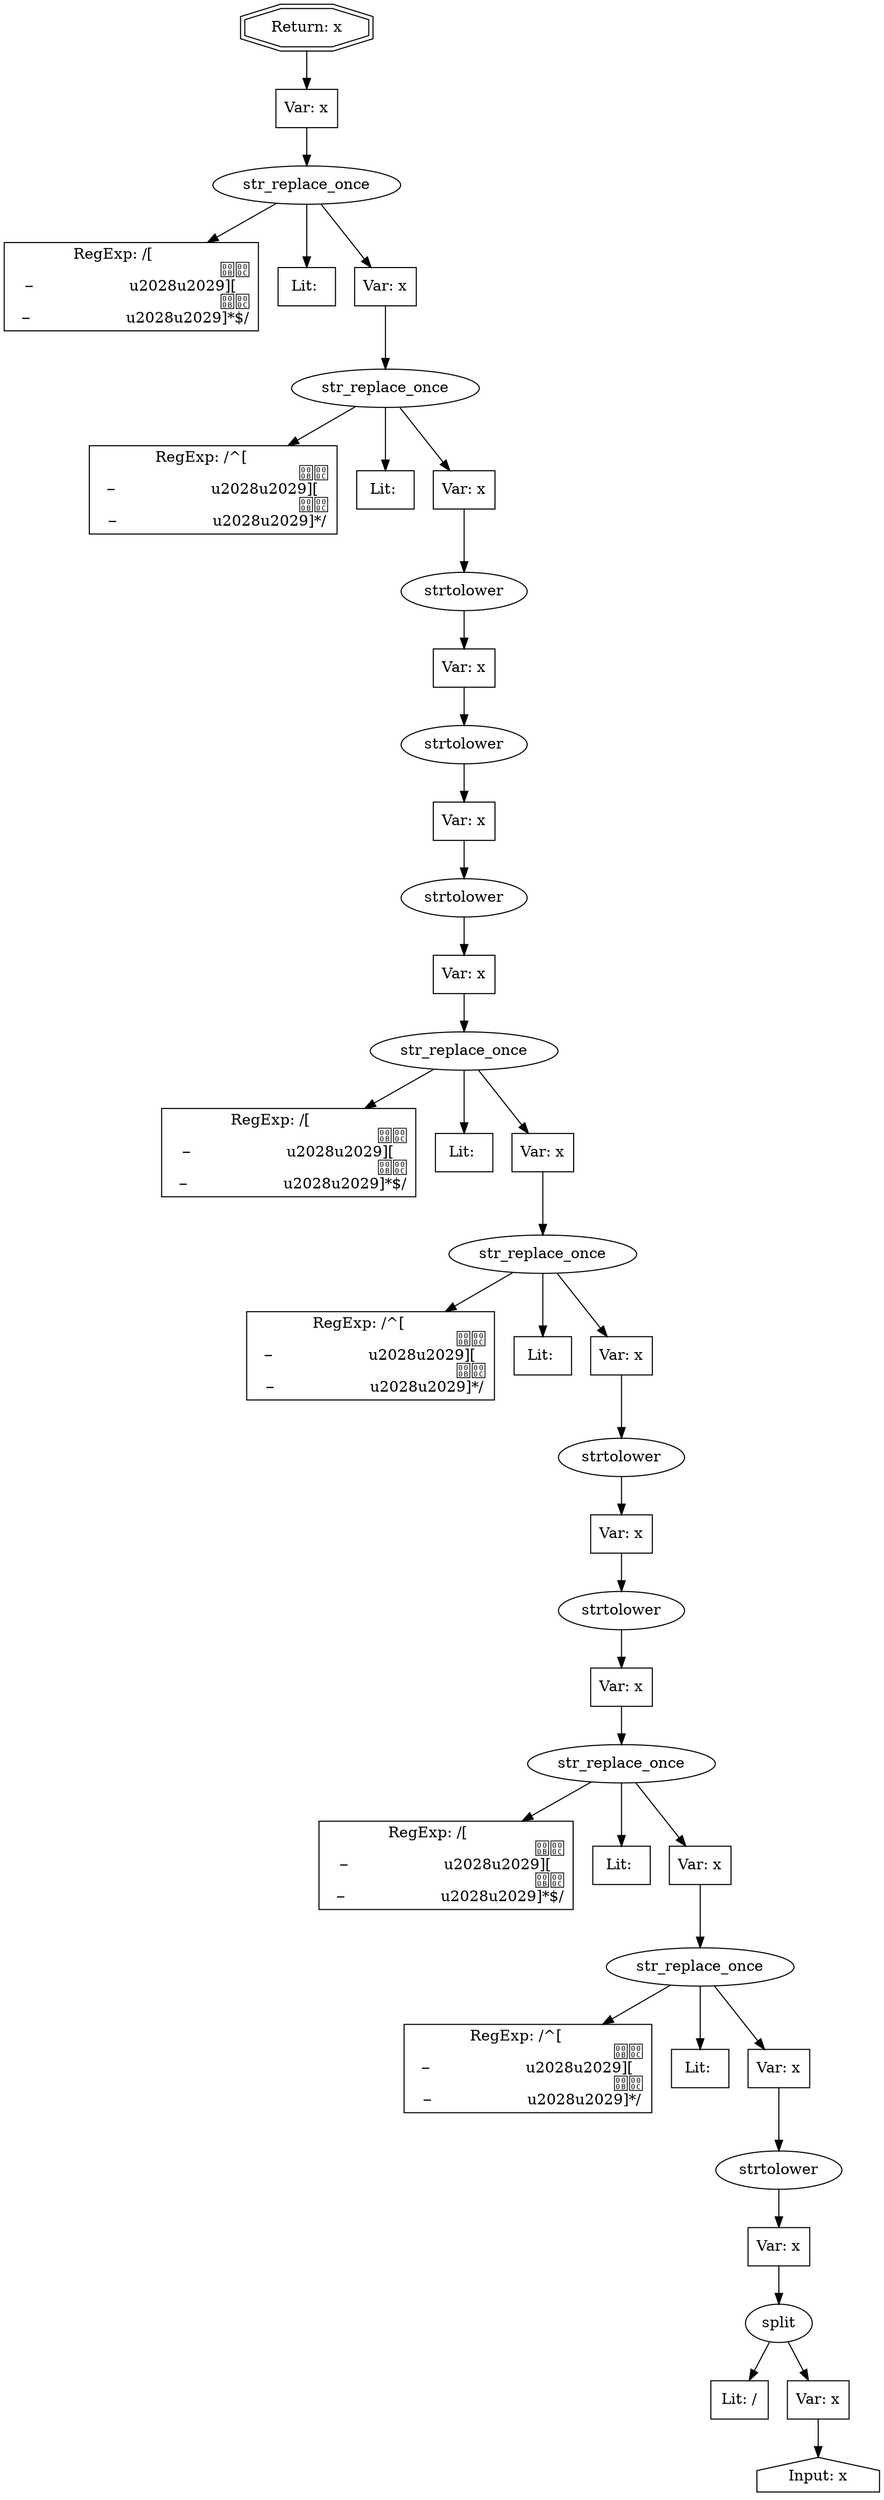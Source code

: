 // Finding: f847256e-0f31-45f1-b90e-7e3f41710840
// Finding.url: https://www.example284.com/en/user/statementws.html##"></iframe></style></script></object></embed></textarea><img src=x onerror=taintfoxLog('0ce080c8a41e4662a977f544ebe97a62')><!--/*
// Finding.parentloc: https://www.example284.com/en/user/statementws.html##"></iframe></style></script></object></embed></textarea><img src=x onerror=taintfoxLog('0ce080c8a41e4662a977f544ebe97a62')><!--/*
// Finding.domain: www.example284.com
// Finding.base_domain: example284.com
// Finding.source: location.href
// Finding.sink: innerHTML
// Sanitizer.score: 6
// Sanitizer.name: 
// Sanitizer.location: https://www.example284.com/js/vendor.min.js?7e35b7efdd3891020b72025dfe5105ed91e281ff - <anonymous>:85:72349
// Finding.begin: 76
// Finding.end: 78
// Finding.original_uuid: b1055d2a-2aff-4990-be27-e35290ad023d
// Finding.TwentyFiveMillionFlowsId: -1041824121
// Finding.script: https://www.example284.com/js/binary.min.js?xcpkjv9d
// Finding.line: 1
// Exploit.uuid: 0ce080c8-a41e-4662-a977-f544ebe97a62
// Exploit.success: false
// Exploit.status: validated
// Exploit.method: C
// Exploit.type: html
// Exploit.token: attribute
// Exploit.content: href
// Exploit.quote_type: "
// Exploit.tag: a
// Exploit.break_out: #"></iframe></style></script></object></embed></textarea><img src=x onerror=
// Exploit.break_in: ><!--/*
// Exploit.payload: #"></iframe></style></script></object></embed></textarea><img src=x onerror=taintfoxLog(1)><!--/*
// Exploit.begin_taint_url: 0
// Exploit.end_taint_url: 22
// Exploit.replace_begin_url: 47
// Exploit.replace_end_url: 47
// Exploit.replace_begin_param: 75
// Exploit.replace_end_param: 75
// Issues.LargestEncodeAttrStringChain: 0
// Issues.LargestTextFragmentEncodeChainLength: 0
// Issues.HasApproximation: false
// Issues.HasMissingImplementation: false
// Issues.HasInfiniteRegexWithFunctionReplacer: false
// Issues.MergedSplitAndJoins: false
// Issues.HasUrlInRhsOfReplace: false
// Issues.HasUrlInLhsOfReplace: false
// Issues.HasCookieValueInLhsOfreplace: false
// Issues.HasCookieValueInRhsOfreplace: false
// Issues.HasCookieValueInMatchPattern: false
// Issues.HasCookieValueInExecPattern: false
// Issues.RemovedLRConcats: false
// Issues.RemovedReplaceArtifacts: false
// Issues.HasUrlInMatchPattern: false
// Issues.HasUrlInExecPattern: false
// Issues.RemovedNOPreplaces: false
// Issues.Known_sanitizer: false
// DepGraph.hash: 2084617368
// DepGraph.sanitizer_hash: 2084617368

digraph cfg {
n0 [shape=house, label="Input: x"];
n1 [shape=ellipse, label="split"];
n2 [shape=box, label="Lit: /"];
n3 [shape=box, label="Var: x"];
n4 [shape=ellipse, label="strtolower"];
n5 [shape=box, label="Var: x"];
n6 [shape=ellipse, label="str_replace_once"];
n7 [shape=box, label="RegExp: /^[	\n\r   ᠎             　\u2028\u2029﻿][	\n\r   ᠎             　\u2028\u2029﻿]*/"];
n8 [shape=box, label="Lit: "];
n9 [shape=box, label="Var: x"];
n10 [shape=ellipse, label="str_replace_once"];
n11 [shape=box, label="RegExp: /[	\n\r   ᠎             　\u2028\u2029﻿][	\n\r   ᠎             　\u2028\u2029﻿]*$/"];
n12 [shape=box, label="Lit: "];
n13 [shape=box, label="Var: x"];
n14 [shape=ellipse, label="strtolower"];
n15 [shape=box, label="Var: x"];
n16 [shape=ellipse, label="strtolower"];
n17 [shape=box, label="Var: x"];
n18 [shape=ellipse, label="str_replace_once"];
n19 [shape=box, label="RegExp: /^[	\n\r   ᠎             　\u2028\u2029﻿][	\n\r   ᠎             　\u2028\u2029﻿]*/"];
n20 [shape=box, label="Lit: "];
n21 [shape=box, label="Var: x"];
n22 [shape=ellipse, label="str_replace_once"];
n23 [shape=box, label="RegExp: /[	\n\r   ᠎             　\u2028\u2029﻿][	\n\r   ᠎             　\u2028\u2029﻿]*$/"];
n24 [shape=box, label="Lit: "];
n25 [shape=box, label="Var: x"];
n26 [shape=ellipse, label="strtolower"];
n27 [shape=box, label="Var: x"];
n28 [shape=ellipse, label="strtolower"];
n29 [shape=box, label="Var: x"];
n30 [shape=ellipse, label="strtolower"];
n31 [shape=box, label="Var: x"];
n32 [shape=ellipse, label="str_replace_once"];
n33 [shape=box, label="RegExp: /^[	\n\r   ᠎             　\u2028\u2029﻿][	\n\r   ᠎             　\u2028\u2029﻿]*/"];
n34 [shape=box, label="Lit: "];
n35 [shape=box, label="Var: x"];
n36 [shape=ellipse, label="str_replace_once"];
n37 [shape=box, label="RegExp: /[	\n\r   ᠎             　\u2028\u2029﻿][	\n\r   ᠎             　\u2028\u2029﻿]*$/"];
n38 [shape=box, label="Lit: "];
n39 [shape=box, label="Var: x"];
n40 [shape=box, label="Var: x"];
n41 [shape=doubleoctagon, label="Return: x"];
n3 -> n0;
n1 -> n2;
n1 -> n3;
n5 -> n1;
n4 -> n5;
n9 -> n4;
n6 -> n7;
n6 -> n8;
n6 -> n9;
n13 -> n6;
n10 -> n11;
n10 -> n12;
n10 -> n13;
n15 -> n10;
n14 -> n15;
n17 -> n14;
n16 -> n17;
n21 -> n16;
n18 -> n19;
n18 -> n20;
n18 -> n21;
n25 -> n18;
n22 -> n23;
n22 -> n24;
n22 -> n25;
n27 -> n22;
n26 -> n27;
n29 -> n26;
n28 -> n29;
n31 -> n28;
n30 -> n31;
n35 -> n30;
n32 -> n33;
n32 -> n34;
n32 -> n35;
n39 -> n32;
n36 -> n37;
n36 -> n38;
n36 -> n39;
n40 -> n36;
n41 -> n40;
}